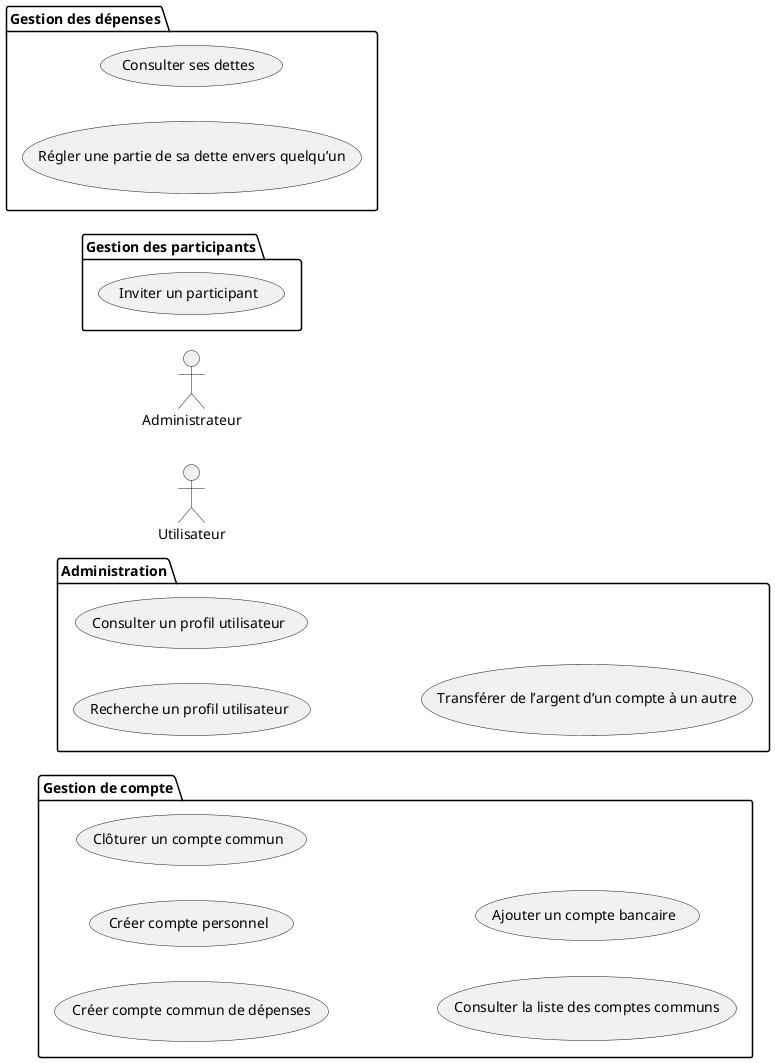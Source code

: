 @startuml "Diagramme de cas d'utilisation"

left to right direction

actor "Utilisateur" as User

actor "Administrateur" as Admin

package "Gestion de compte"{
	usecase "Créer compte commun de dépenses" as cccd
	usecase "Créer compte personnel" as ccp
	usecase "Clôturer un compte commun" as ccc
	usecase "Consulter la liste des comptes communs" as clcc
    usecase "Ajouter un compte bancaire" as acb
}

package "Gestion des participants"{
	usecase "Inviter un participant" as iup
}

package "Gestion des dépenses"{
    usecase "Consulter ses dettes" as csd
    usecase "Régler une partie de sa dette envers quelqu’un" as rpd
}

package "Administration"{
    usecase "Recherche un profil utilisateur" as rpu
    usecase "Consulter un profil utilisateur" as cpu
    usecase "Transférer de l’argent d’un compte à un autre" as tda
}

@enduml